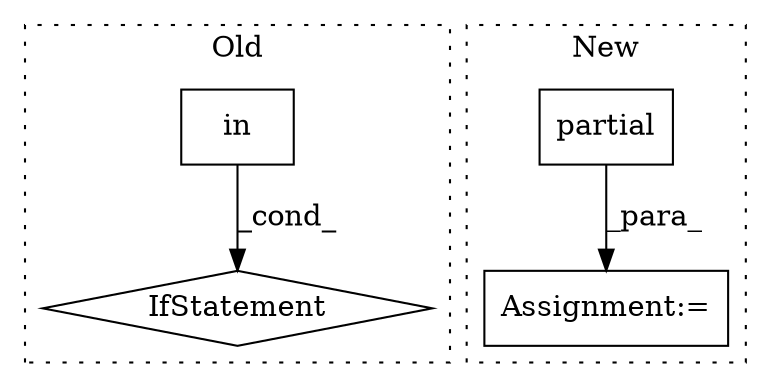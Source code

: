 digraph G {
subgraph cluster0 {
1 [label="in" a="105" s="11727" l="118" shape="box"];
3 [label="IfStatement" a="25" s="11717,11845" l="10,3" shape="diamond"];
label = "Old";
style="dotted";
}
subgraph cluster1 {
2 [label="partial" a="32" s="11796,11849" l="8,1" shape="box"];
4 [label="Assignment:=" a="7" s="11795" l="1" shape="box"];
label = "New";
style="dotted";
}
1 -> 3 [label="_cond_"];
2 -> 4 [label="_para_"];
}